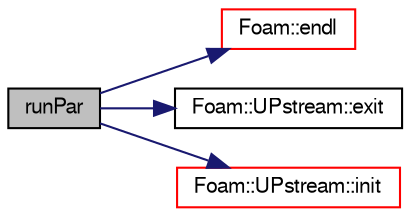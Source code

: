 digraph "runPar"
{
  bgcolor="transparent";
  edge [fontname="FreeSans",fontsize="10",labelfontname="FreeSans",labelfontsize="10"];
  node [fontname="FreeSans",fontsize="10",shape=record];
  rankdir="LR";
  Node7 [label="runPar",height=0.2,width=0.4,color="black", fillcolor="grey75", style="filled", fontcolor="black"];
  Node7 -> Node8 [color="midnightblue",fontsize="10",style="solid",fontname="FreeSans"];
  Node8 [label="Foam::endl",height=0.2,width=0.4,color="red",URL="$a21124.html#a2db8fe02a0d3909e9351bb4275b23ce4",tooltip="Add newline and flush stream. "];
  Node7 -> Node10 [color="midnightblue",fontsize="10",style="solid",fontname="FreeSans"];
  Node10 [label="Foam::UPstream::exit",height=0.2,width=0.4,color="black",URL="$a26270.html#ae47c265fa613291440b2a64c005f26e0",tooltip="Exit program. "];
  Node7 -> Node11 [color="midnightblue",fontsize="10",style="solid",fontname="FreeSans"];
  Node11 [label="Foam::UPstream::init",height=0.2,width=0.4,color="red",URL="$a26270.html#afa5991a9f9d22c60c47ef8c40446a592",tooltip="Initialisation function called from main. "];
}
